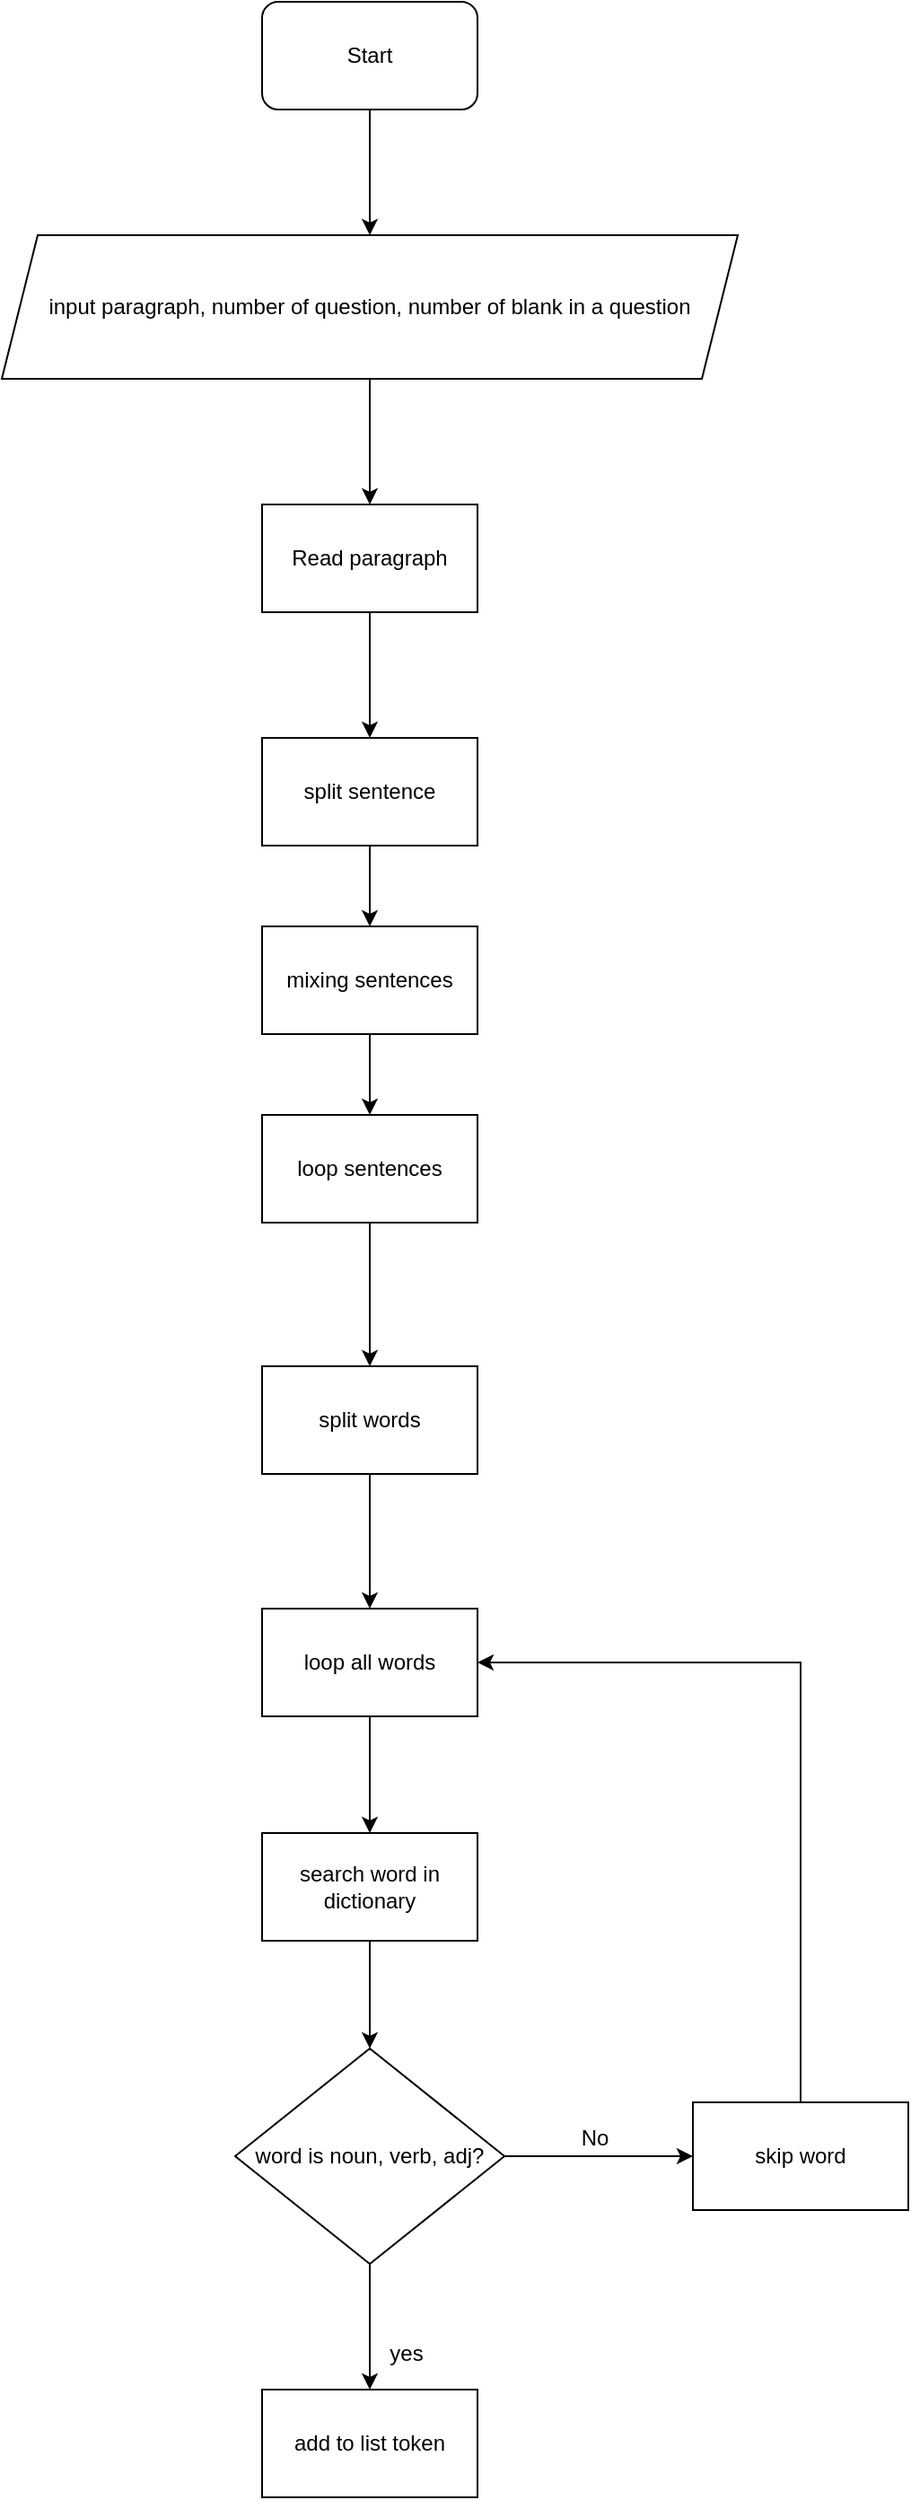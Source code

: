 <mxfile version="13.7.1" type="github"><diagram id="DCvVQfvAHpIBXbScdLQu" name="Page-1"><mxGraphModel dx="1102" dy="582" grid="1" gridSize="10" guides="1" tooltips="1" connect="1" arrows="1" fold="1" page="1" pageScale="1" pageWidth="827" pageHeight="1169" math="0" shadow="0"><root><mxCell id="0"/><mxCell id="1" parent="0"/><mxCell id="bg54oGQ-0nyfnU5tAzJr-14" style="edgeStyle=orthogonalEdgeStyle;rounded=0;orthogonalLoop=1;jettySize=auto;html=1;entryX=0.5;entryY=0;entryDx=0;entryDy=0;" edge="1" parent="1" source="bg54oGQ-0nyfnU5tAzJr-1" target="bg54oGQ-0nyfnU5tAzJr-26"><mxGeometry relative="1" as="geometry"><mxPoint x="325" y="150" as="targetPoint"/></mxGeometry></mxCell><mxCell id="bg54oGQ-0nyfnU5tAzJr-1" value="Start&lt;br&gt;" style="rounded=1;whiteSpace=wrap;html=1;" vertex="1" parent="1"><mxGeometry x="265" y="40" width="120" height="60" as="geometry"/></mxCell><mxCell id="bg54oGQ-0nyfnU5tAzJr-15" style="edgeStyle=orthogonalEdgeStyle;rounded=0;orthogonalLoop=1;jettySize=auto;html=1;entryX=0.5;entryY=0;entryDx=0;entryDy=0;" edge="1" parent="1" source="bg54oGQ-0nyfnU5tAzJr-2" target="bg54oGQ-0nyfnU5tAzJr-3"><mxGeometry relative="1" as="geometry"/></mxCell><mxCell id="bg54oGQ-0nyfnU5tAzJr-2" value="Read paragraph&lt;br&gt;" style="rounded=0;whiteSpace=wrap;html=1;" vertex="1" parent="1"><mxGeometry x="265" y="320" width="120" height="60" as="geometry"/></mxCell><mxCell id="bg54oGQ-0nyfnU5tAzJr-16" style="edgeStyle=orthogonalEdgeStyle;rounded=0;orthogonalLoop=1;jettySize=auto;html=1;entryX=0.5;entryY=0;entryDx=0;entryDy=0;" edge="1" parent="1" source="bg54oGQ-0nyfnU5tAzJr-3" target="bg54oGQ-0nyfnU5tAzJr-28"><mxGeometry relative="1" as="geometry"/></mxCell><mxCell id="bg54oGQ-0nyfnU5tAzJr-3" value="split sentence&lt;br&gt;" style="rounded=0;whiteSpace=wrap;html=1;" vertex="1" parent="1"><mxGeometry x="265" y="450" width="120" height="60" as="geometry"/></mxCell><mxCell id="bg54oGQ-0nyfnU5tAzJr-17" style="edgeStyle=orthogonalEdgeStyle;rounded=0;orthogonalLoop=1;jettySize=auto;html=1;entryX=0.5;entryY=0;entryDx=0;entryDy=0;" edge="1" parent="1" source="bg54oGQ-0nyfnU5tAzJr-4" target="bg54oGQ-0nyfnU5tAzJr-24"><mxGeometry relative="1" as="geometry"/></mxCell><mxCell id="bg54oGQ-0nyfnU5tAzJr-4" value="split words&lt;br&gt;" style="rounded=0;whiteSpace=wrap;html=1;" vertex="1" parent="1"><mxGeometry x="265" y="800" width="120" height="60" as="geometry"/></mxCell><mxCell id="bg54oGQ-0nyfnU5tAzJr-18" style="edgeStyle=orthogonalEdgeStyle;rounded=0;orthogonalLoop=1;jettySize=auto;html=1;entryX=0.5;entryY=0;entryDx=0;entryDy=0;" edge="1" parent="1" source="bg54oGQ-0nyfnU5tAzJr-6" target="bg54oGQ-0nyfnU5tAzJr-7"><mxGeometry relative="1" as="geometry"/></mxCell><mxCell id="bg54oGQ-0nyfnU5tAzJr-6" value="search word in dictionary" style="rounded=0;whiteSpace=wrap;html=1;" vertex="1" parent="1"><mxGeometry x="265" y="1060" width="120" height="60" as="geometry"/></mxCell><mxCell id="bg54oGQ-0nyfnU5tAzJr-19" style="edgeStyle=orthogonalEdgeStyle;rounded=0;orthogonalLoop=1;jettySize=auto;html=1;entryX=0.5;entryY=0;entryDx=0;entryDy=0;" edge="1" parent="1" source="bg54oGQ-0nyfnU5tAzJr-7" target="bg54oGQ-0nyfnU5tAzJr-13"><mxGeometry relative="1" as="geometry"/></mxCell><mxCell id="bg54oGQ-0nyfnU5tAzJr-20" style="edgeStyle=orthogonalEdgeStyle;rounded=0;orthogonalLoop=1;jettySize=auto;html=1;entryX=0;entryY=0.5;entryDx=0;entryDy=0;" edge="1" parent="1" source="bg54oGQ-0nyfnU5tAzJr-7" target="bg54oGQ-0nyfnU5tAzJr-9"><mxGeometry relative="1" as="geometry"/></mxCell><mxCell id="bg54oGQ-0nyfnU5tAzJr-7" value="word is noun, verb, adj?" style="rhombus;whiteSpace=wrap;html=1;" vertex="1" parent="1"><mxGeometry x="250" y="1180" width="150" height="120" as="geometry"/></mxCell><mxCell id="bg54oGQ-0nyfnU5tAzJr-21" style="edgeStyle=orthogonalEdgeStyle;rounded=0;orthogonalLoop=1;jettySize=auto;html=1;entryX=1;entryY=0.5;entryDx=0;entryDy=0;" edge="1" parent="1" source="bg54oGQ-0nyfnU5tAzJr-9" target="bg54oGQ-0nyfnU5tAzJr-24"><mxGeometry relative="1" as="geometry"><Array as="points"><mxPoint x="565" y="965"/></Array></mxGeometry></mxCell><mxCell id="bg54oGQ-0nyfnU5tAzJr-9" value="skip word&lt;br&gt;" style="whiteSpace=wrap;html=1;" vertex="1" parent="1"><mxGeometry x="505" y="1210" width="120" height="60" as="geometry"/></mxCell><mxCell id="bg54oGQ-0nyfnU5tAzJr-10" value="No&lt;br&gt;" style="text;html=1;align=center;verticalAlign=middle;resizable=0;points=[];autosize=1;" vertex="1" parent="1"><mxGeometry x="435" y="1220" width="30" height="20" as="geometry"/></mxCell><mxCell id="bg54oGQ-0nyfnU5tAzJr-12" value="yes&lt;br&gt;" style="text;html=1;align=center;verticalAlign=middle;resizable=0;points=[];autosize=1;" vertex="1" parent="1"><mxGeometry x="330" y="1340" width="30" height="20" as="geometry"/></mxCell><mxCell id="bg54oGQ-0nyfnU5tAzJr-13" value="add to list token&lt;br&gt;" style="whiteSpace=wrap;html=1;" vertex="1" parent="1"><mxGeometry x="265" y="1370" width="120" height="60" as="geometry"/></mxCell><mxCell id="bg54oGQ-0nyfnU5tAzJr-25" style="edgeStyle=orthogonalEdgeStyle;rounded=0;orthogonalLoop=1;jettySize=auto;html=1;entryX=0.5;entryY=0;entryDx=0;entryDy=0;" edge="1" parent="1" source="bg54oGQ-0nyfnU5tAzJr-24" target="bg54oGQ-0nyfnU5tAzJr-6"><mxGeometry relative="1" as="geometry"/></mxCell><mxCell id="bg54oGQ-0nyfnU5tAzJr-24" value="loop all words" style="rounded=0;whiteSpace=wrap;html=1;" vertex="1" parent="1"><mxGeometry x="265" y="935" width="120" height="60" as="geometry"/></mxCell><mxCell id="bg54oGQ-0nyfnU5tAzJr-27" style="edgeStyle=orthogonalEdgeStyle;rounded=0;orthogonalLoop=1;jettySize=auto;html=1;entryX=0.5;entryY=0;entryDx=0;entryDy=0;" edge="1" parent="1" source="bg54oGQ-0nyfnU5tAzJr-26" target="bg54oGQ-0nyfnU5tAzJr-2"><mxGeometry relative="1" as="geometry"/></mxCell><mxCell id="bg54oGQ-0nyfnU5tAzJr-26" value="input paragraph, number of question, number of blank in a question" style="shape=parallelogram;perimeter=parallelogramPerimeter;whiteSpace=wrap;html=1;fixedSize=1;" vertex="1" parent="1"><mxGeometry x="120" y="170" width="410" height="80" as="geometry"/></mxCell><mxCell id="bg54oGQ-0nyfnU5tAzJr-30" style="edgeStyle=orthogonalEdgeStyle;rounded=0;orthogonalLoop=1;jettySize=auto;html=1;" edge="1" parent="1" source="bg54oGQ-0nyfnU5tAzJr-28" target="bg54oGQ-0nyfnU5tAzJr-29"><mxGeometry relative="1" as="geometry"/></mxCell><mxCell id="bg54oGQ-0nyfnU5tAzJr-28" value="mixing sentences" style="rounded=0;whiteSpace=wrap;html=1;" vertex="1" parent="1"><mxGeometry x="265" y="555" width="120" height="60" as="geometry"/></mxCell><mxCell id="bg54oGQ-0nyfnU5tAzJr-31" style="edgeStyle=orthogonalEdgeStyle;rounded=0;orthogonalLoop=1;jettySize=auto;html=1;" edge="1" parent="1" source="bg54oGQ-0nyfnU5tAzJr-29" target="bg54oGQ-0nyfnU5tAzJr-4"><mxGeometry relative="1" as="geometry"/></mxCell><mxCell id="bg54oGQ-0nyfnU5tAzJr-29" value="loop sentences" style="rounded=0;whiteSpace=wrap;html=1;" vertex="1" parent="1"><mxGeometry x="265" y="660" width="120" height="60" as="geometry"/></mxCell></root></mxGraphModel></diagram></mxfile>